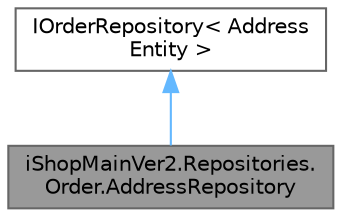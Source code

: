 digraph "iShopMainVer2.Repositories.Order.AddressRepository"
{
 // LATEX_PDF_SIZE
  bgcolor="transparent";
  edge [fontname=Helvetica,fontsize=10,labelfontname=Helvetica,labelfontsize=10];
  node [fontname=Helvetica,fontsize=10,shape=box,height=0.2,width=0.4];
  Node1 [id="Node000001",label="iShopMainVer2.Repositories.\lOrder.AddressRepository",height=0.2,width=0.4,color="gray40", fillcolor="grey60", style="filled", fontcolor="black",tooltip=" "];
  Node2 -> Node1 [id="edge1_Node000001_Node000002",dir="back",color="steelblue1",style="solid",tooltip=" "];
  Node2 [id="Node000002",label="IOrderRepository\< Address\lEntity \>",height=0.2,width=0.4,color="gray40", fillcolor="white", style="filled",URL="$interfacei_shop_main_ver2_1_1_repositories_1_1_order_1_1_i_order_repository.html",tooltip=" "];
}
